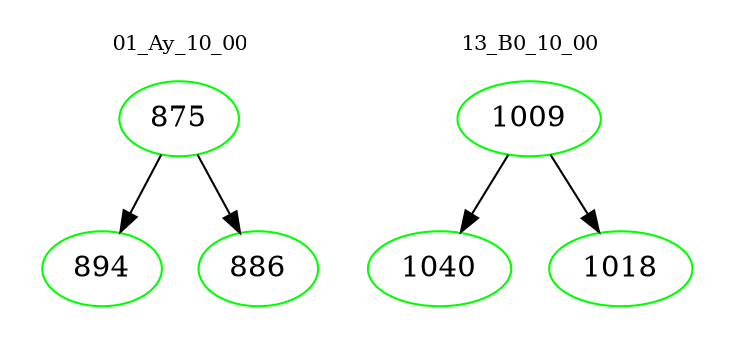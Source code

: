 digraph{
subgraph cluster_0 {
color = white
label = "01_Ay_10_00";
fontsize=10;
T0_875 [label="875", color="green"]
T0_875 -> T0_894 [color="black"]
T0_894 [label="894", color="green"]
T0_875 -> T0_886 [color="black"]
T0_886 [label="886", color="green"]
}
subgraph cluster_1 {
color = white
label = "13_B0_10_00";
fontsize=10;
T1_1009 [label="1009", color="green"]
T1_1009 -> T1_1040 [color="black"]
T1_1040 [label="1040", color="green"]
T1_1009 -> T1_1018 [color="black"]
T1_1018 [label="1018", color="green"]
}
}
